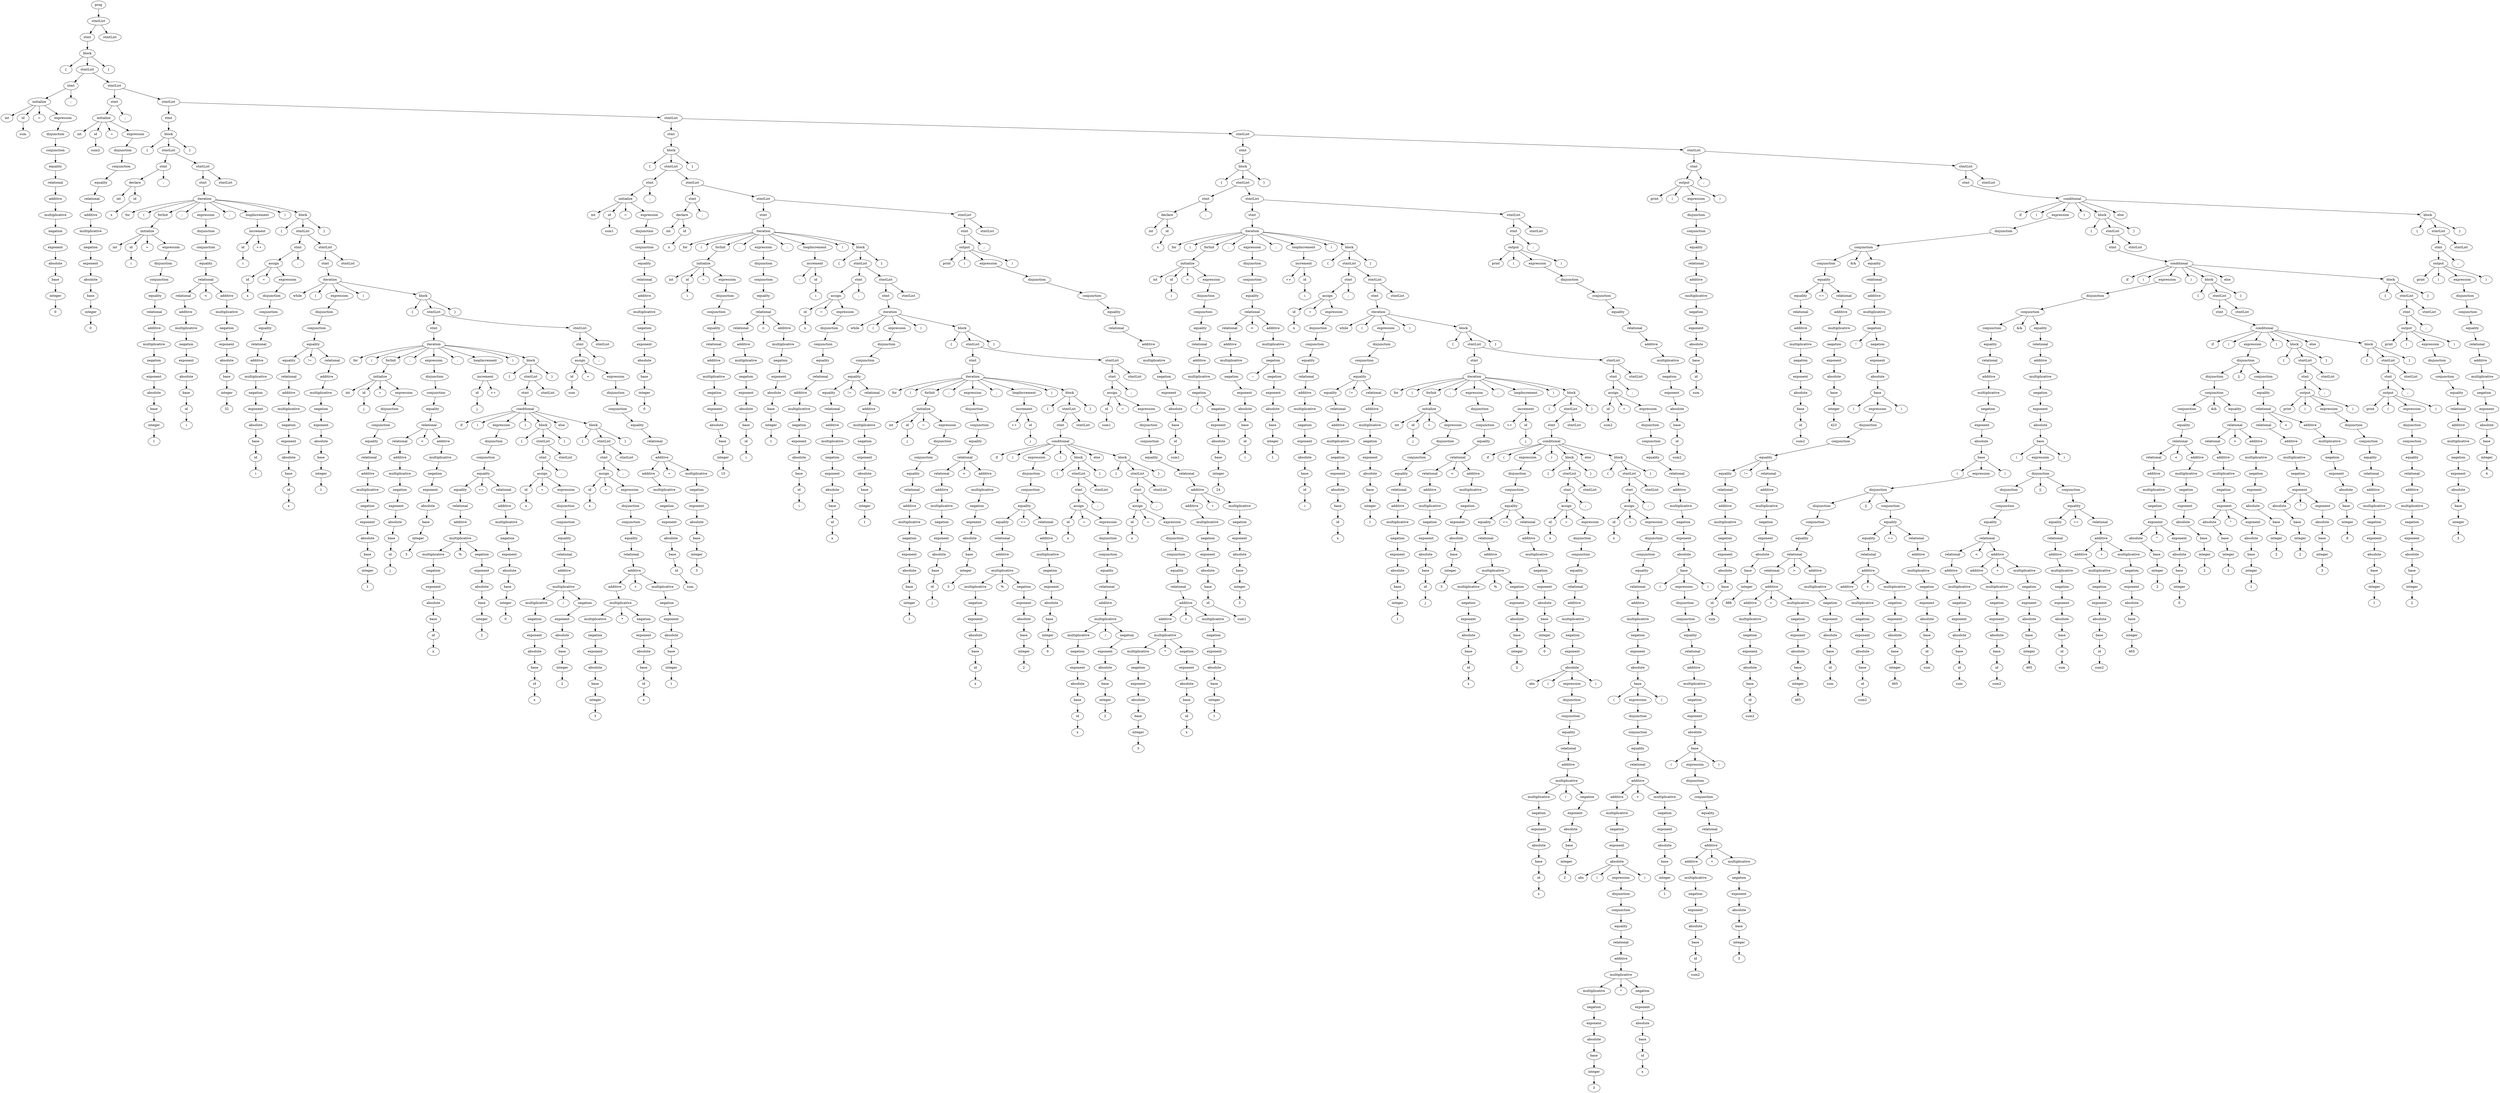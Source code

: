 
digraph "three_x_plus_1"
{
struct1 [label="prog"]
struct2 [label="stmtList"]
struct3 [label="stmt"]
struct4 [label="block"]
struct5 [label="{"]
struct4->struct5
struct6 [label="stmtList"]
struct7 [label="stmt"]
struct8 [label="initialize"]
struct9 [label="int"]
struct8->struct9
struct10 [label="id"]
struct11 [label="sum"]
struct10->struct11
struct8->struct10
struct12 [label="="]
struct8->struct12
struct13 [label="expression"]
struct14 [label="disjunction"]
struct15 [label="conjunction"]
struct16 [label="equality"]
struct17 [label="relational"]
struct18 [label="additive"]
struct19 [label="multiplicative"]
struct20 [label="negation"]
struct21 [label="exponent"]
struct22 [label="absolute"]
struct23 [label="base"]
struct24 [label="integer"]
struct25 [label="0"]
struct24->struct25
struct23->struct24
struct22->struct23
struct21->struct22
struct20->struct21
struct19->struct20
struct18->struct19
struct17->struct18
struct16->struct17
struct15->struct16
struct14->struct15
struct13->struct14
struct8->struct13
struct7->struct8
struct26 [label=";"]
struct7->struct26
struct6->struct7
struct27 [label="stmtList"]
struct28 [label="stmt"]
struct29 [label="initialize"]
struct30 [label="int"]
struct29->struct30
struct31 [label="id"]
struct32 [label="sum2"]
struct31->struct32
struct29->struct31
struct33 [label="="]
struct29->struct33
struct34 [label="expression"]
struct35 [label="disjunction"]
struct36 [label="conjunction"]
struct37 [label="equality"]
struct38 [label="relational"]
struct39 [label="additive"]
struct40 [label="multiplicative"]
struct41 [label="negation"]
struct42 [label="exponent"]
struct43 [label="absolute"]
struct44 [label="base"]
struct45 [label="integer"]
struct46 [label="0"]
struct45->struct46
struct44->struct45
struct43->struct44
struct42->struct43
struct41->struct42
struct40->struct41
struct39->struct40
struct38->struct39
struct37->struct38
struct36->struct37
struct35->struct36
struct34->struct35
struct29->struct34
struct28->struct29
struct47 [label=";"]
struct28->struct47
struct27->struct28
struct48 [label="stmtList"]
struct49 [label="stmt"]
struct50 [label="block"]
struct51 [label="{"]
struct50->struct51
struct52 [label="stmtList"]
struct53 [label="stmt"]
struct54 [label="declare"]
struct55 [label="int"]
struct54->struct55
struct56 [label="id"]
struct57 [label="x"]
struct56->struct57
struct54->struct56
struct53->struct54
struct58 [label=";"]
struct53->struct58
struct52->struct53
struct59 [label="stmtList"]
struct60 [label="stmt"]
struct61 [label="iteration"]
struct62 [label="for"]
struct61->struct62
struct63 [label="("]
struct61->struct63
struct64 [label="forInit"]
struct65 [label="initialize"]
struct66 [label="int"]
struct65->struct66
struct67 [label="id"]
struct68 [label="i"]
struct67->struct68
struct65->struct67
struct69 [label="="]
struct65->struct69
struct70 [label="expression"]
struct71 [label="disjunction"]
struct72 [label="conjunction"]
struct73 [label="equality"]
struct74 [label="relational"]
struct75 [label="additive"]
struct76 [label="multiplicative"]
struct77 [label="negation"]
struct78 [label="exponent"]
struct79 [label="absolute"]
struct80 [label="base"]
struct81 [label="integer"]
struct82 [label="1"]
struct81->struct82
struct80->struct81
struct79->struct80
struct78->struct79
struct77->struct78
struct76->struct77
struct75->struct76
struct74->struct75
struct73->struct74
struct72->struct73
struct71->struct72
struct70->struct71
struct65->struct70
struct64->struct65
struct61->struct64
struct83 [label=";"]
struct61->struct83
struct84 [label="expression"]
struct85 [label="disjunction"]
struct86 [label="conjunction"]
struct87 [label="equality"]
struct88 [label="relational"]
struct89 [label="relational"]
struct90 [label="additive"]
struct91 [label="multiplicative"]
struct92 [label="negation"]
struct93 [label="exponent"]
struct94 [label="absolute"]
struct95 [label="base"]
struct96 [label="id"]
struct97 [label="i"]
struct96->struct97
struct95->struct96
struct94->struct95
struct93->struct94
struct92->struct93
struct91->struct92
struct90->struct91
struct89->struct90
struct88->struct89
struct98 [label="<"]
struct88->struct98
struct99 [label="additive"]
struct100 [label="multiplicative"]
struct101 [label="negation"]
struct102 [label="exponent"]
struct103 [label="absolute"]
struct104 [label="base"]
struct105 [label="integer"]
struct106 [label="32"]
struct105->struct106
struct104->struct105
struct103->struct104
struct102->struct103
struct101->struct102
struct100->struct101
struct99->struct100
struct88->struct99
struct87->struct88
struct86->struct87
struct85->struct86
struct84->struct85
struct61->struct84
struct107 [label=";"]
struct61->struct107
struct108 [label="loopIncrement"]
struct109 [label="increment"]
struct110 [label="id"]
struct111 [label="i"]
struct110->struct111
struct109->struct110
struct112 [label="++"]
struct109->struct112
struct108->struct109
struct61->struct108
struct113 [label=")"]
struct61->struct113
struct114 [label="block"]
struct115 [label="{"]
struct114->struct115
struct116 [label="stmtList"]
struct117 [label="stmt"]
struct118 [label="assign"]
struct119 [label="id"]
struct120 [label="x"]
struct119->struct120
struct118->struct119
struct121 [label="="]
struct118->struct121
struct122 [label="expression"]
struct123 [label="disjunction"]
struct124 [label="conjunction"]
struct125 [label="equality"]
struct126 [label="relational"]
struct127 [label="additive"]
struct128 [label="multiplicative"]
struct129 [label="negation"]
struct130 [label="exponent"]
struct131 [label="absolute"]
struct132 [label="base"]
struct133 [label="id"]
struct134 [label="i"]
struct133->struct134
struct132->struct133
struct131->struct132
struct130->struct131
struct129->struct130
struct128->struct129
struct127->struct128
struct126->struct127
struct125->struct126
struct124->struct125
struct123->struct124
struct122->struct123
struct118->struct122
struct117->struct118
struct135 [label=";"]
struct117->struct135
struct116->struct117
struct136 [label="stmtList"]
struct137 [label="stmt"]
struct138 [label="iteration"]
struct139 [label="while"]
struct138->struct139
struct140 [label="("]
struct138->struct140
struct141 [label="expression"]
struct142 [label="disjunction"]
struct143 [label="conjunction"]
struct144 [label="equality"]
struct145 [label="equality"]
struct146 [label="relational"]
struct147 [label="additive"]
struct148 [label="multiplicative"]
struct149 [label="negation"]
struct150 [label="exponent"]
struct151 [label="absolute"]
struct152 [label="base"]
struct153 [label="id"]
struct154 [label="x"]
struct153->struct154
struct152->struct153
struct151->struct152
struct150->struct151
struct149->struct150
struct148->struct149
struct147->struct148
struct146->struct147
struct145->struct146
struct144->struct145
struct155 [label="!="]
struct144->struct155
struct156 [label="relational"]
struct157 [label="additive"]
struct158 [label="multiplicative"]
struct159 [label="negation"]
struct160 [label="exponent"]
struct161 [label="absolute"]
struct162 [label="base"]
struct163 [label="integer"]
struct164 [label="1"]
struct163->struct164
struct162->struct163
struct161->struct162
struct160->struct161
struct159->struct160
struct158->struct159
struct157->struct158
struct156->struct157
struct144->struct156
struct143->struct144
struct142->struct143
struct141->struct142
struct138->struct141
struct165 [label=")"]
struct138->struct165
struct166 [label="block"]
struct167 [label="{"]
struct166->struct167
struct168 [label="stmtList"]
struct169 [label="stmt"]
struct170 [label="iteration"]
struct171 [label="for"]
struct170->struct171
struct172 [label="("]
struct170->struct172
struct173 [label="forInit"]
struct174 [label="initialize"]
struct175 [label="int"]
struct174->struct175
struct176 [label="id"]
struct177 [label="j"]
struct176->struct177
struct174->struct176
struct178 [label="="]
struct174->struct178
struct179 [label="expression"]
struct180 [label="disjunction"]
struct181 [label="conjunction"]
struct182 [label="equality"]
struct183 [label="relational"]
struct184 [label="additive"]
struct185 [label="multiplicative"]
struct186 [label="negation"]
struct187 [label="exponent"]
struct188 [label="absolute"]
struct189 [label="base"]
struct190 [label="integer"]
struct191 [label="1"]
struct190->struct191
struct189->struct190
struct188->struct189
struct187->struct188
struct186->struct187
struct185->struct186
struct184->struct185
struct183->struct184
struct182->struct183
struct181->struct182
struct180->struct181
struct179->struct180
struct174->struct179
struct173->struct174
struct170->struct173
struct192 [label=";"]
struct170->struct192
struct193 [label="expression"]
struct194 [label="disjunction"]
struct195 [label="conjunction"]
struct196 [label="equality"]
struct197 [label="relational"]
struct198 [label="relational"]
struct199 [label="additive"]
struct200 [label="multiplicative"]
struct201 [label="negation"]
struct202 [label="exponent"]
struct203 [label="absolute"]
struct204 [label="base"]
struct205 [label="id"]
struct206 [label="j"]
struct205->struct206
struct204->struct205
struct203->struct204
struct202->struct203
struct201->struct202
struct200->struct201
struct199->struct200
struct198->struct199
struct197->struct198
struct207 [label="<"]
struct197->struct207
struct208 [label="additive"]
struct209 [label="multiplicative"]
struct210 [label="negation"]
struct211 [label="exponent"]
struct212 [label="absolute"]
struct213 [label="base"]
struct214 [label="integer"]
struct215 [label="3"]
struct214->struct215
struct213->struct214
struct212->struct213
struct211->struct212
struct210->struct211
struct209->struct210
struct208->struct209
struct197->struct208
struct196->struct197
struct195->struct196
struct194->struct195
struct193->struct194
struct170->struct193
struct216 [label=";"]
struct170->struct216
struct217 [label="loopIncrement"]
struct218 [label="increment"]
struct219 [label="id"]
struct220 [label="j"]
struct219->struct220
struct218->struct219
struct221 [label="++"]
struct218->struct221
struct217->struct218
struct170->struct217
struct222 [label=")"]
struct170->struct222
struct223 [label="block"]
struct224 [label="{"]
struct223->struct224
struct225 [label="stmtList"]
struct226 [label="stmt"]
struct227 [label="conditional"]
struct228 [label="if"]
struct227->struct228
struct229 [label="("]
struct227->struct229
struct230 [label="expression"]
struct231 [label="disjunction"]
struct232 [label="conjunction"]
struct233 [label="equality"]
struct234 [label="equality"]
struct235 [label="relational"]
struct236 [label="additive"]
struct237 [label="multiplicative"]
struct238 [label="multiplicative"]
struct239 [label="negation"]
struct240 [label="exponent"]
struct241 [label="absolute"]
struct242 [label="base"]
struct243 [label="id"]
struct244 [label="x"]
struct243->struct244
struct242->struct243
struct241->struct242
struct240->struct241
struct239->struct240
struct238->struct239
struct237->struct238
struct245 [label="%"]
struct237->struct245
struct246 [label="negation"]
struct247 [label="exponent"]
struct248 [label="absolute"]
struct249 [label="base"]
struct250 [label="integer"]
struct251 [label="2"]
struct250->struct251
struct249->struct250
struct248->struct249
struct247->struct248
struct246->struct247
struct237->struct246
struct236->struct237
struct235->struct236
struct234->struct235
struct233->struct234
struct252 [label="=="]
struct233->struct252
struct253 [label="relational"]
struct254 [label="additive"]
struct255 [label="multiplicative"]
struct256 [label="negation"]
struct257 [label="exponent"]
struct258 [label="absolute"]
struct259 [label="base"]
struct260 [label="integer"]
struct261 [label="0"]
struct260->struct261
struct259->struct260
struct258->struct259
struct257->struct258
struct256->struct257
struct255->struct256
struct254->struct255
struct253->struct254
struct233->struct253
struct232->struct233
struct231->struct232
struct230->struct231
struct227->struct230
struct262 [label=")"]
struct227->struct262
struct263 [label="block"]
struct264 [label="{"]
struct263->struct264
struct265 [label="stmtList"]
struct266 [label="stmt"]
struct267 [label="assign"]
struct268 [label="id"]
struct269 [label="x"]
struct268->struct269
struct267->struct268
struct270 [label="="]
struct267->struct270
struct271 [label="expression"]
struct272 [label="disjunction"]
struct273 [label="conjunction"]
struct274 [label="equality"]
struct275 [label="relational"]
struct276 [label="additive"]
struct277 [label="multiplicative"]
struct278 [label="multiplicative"]
struct279 [label="negation"]
struct280 [label="exponent"]
struct281 [label="absolute"]
struct282 [label="base"]
struct283 [label="id"]
struct284 [label="x"]
struct283->struct284
struct282->struct283
struct281->struct282
struct280->struct281
struct279->struct280
struct278->struct279
struct277->struct278
struct285 [label="/"]
struct277->struct285
struct286 [label="negation"]
struct287 [label="exponent"]
struct288 [label="absolute"]
struct289 [label="base"]
struct290 [label="integer"]
struct291 [label="2"]
struct290->struct291
struct289->struct290
struct288->struct289
struct287->struct288
struct286->struct287
struct277->struct286
struct276->struct277
struct275->struct276
struct274->struct275
struct273->struct274
struct272->struct273
struct271->struct272
struct267->struct271
struct266->struct267
struct292 [label=";"]
struct266->struct292
struct265->struct266
struct293 [label="stmtList"]
struct265->struct293
struct263->struct265
struct294 [label="}"]
struct263->struct294
struct227->struct263
struct295 [label="else"]
struct227->struct295
struct296 [label="block"]
struct297 [label="{"]
struct296->struct297
struct298 [label="stmtList"]
struct299 [label="stmt"]
struct300 [label="assign"]
struct301 [label="id"]
struct302 [label="x"]
struct301->struct302
struct300->struct301
struct303 [label="="]
struct300->struct303
struct304 [label="expression"]
struct305 [label="disjunction"]
struct306 [label="conjunction"]
struct307 [label="equality"]
struct308 [label="relational"]
struct309 [label="additive"]
struct310 [label="additive"]
struct311 [label="multiplicative"]
struct312 [label="multiplicative"]
struct313 [label="negation"]
struct314 [label="exponent"]
struct315 [label="absolute"]
struct316 [label="base"]
struct317 [label="integer"]
struct318 [label="3"]
struct317->struct318
struct316->struct317
struct315->struct316
struct314->struct315
struct313->struct314
struct312->struct313
struct311->struct312
struct319 [label="*"]
struct311->struct319
struct320 [label="negation"]
struct321 [label="exponent"]
struct322 [label="absolute"]
struct323 [label="base"]
struct324 [label="id"]
struct325 [label="x"]
struct324->struct325
struct323->struct324
struct322->struct323
struct321->struct322
struct320->struct321
struct311->struct320
struct310->struct311
struct309->struct310
struct326 [label="+"]
struct309->struct326
struct327 [label="multiplicative"]
struct328 [label="negation"]
struct329 [label="exponent"]
struct330 [label="absolute"]
struct331 [label="base"]
struct332 [label="integer"]
struct333 [label="1"]
struct332->struct333
struct331->struct332
struct330->struct331
struct329->struct330
struct328->struct329
struct327->struct328
struct309->struct327
struct308->struct309
struct307->struct308
struct306->struct307
struct305->struct306
struct304->struct305
struct300->struct304
struct299->struct300
struct334 [label=";"]
struct299->struct334
struct298->struct299
struct335 [label="stmtList"]
struct298->struct335
struct296->struct298
struct336 [label="}"]
struct296->struct336
struct227->struct296
struct226->struct227
struct225->struct226
struct337 [label="stmtList"]
struct225->struct337
struct223->struct225
struct338 [label="}"]
struct223->struct338
struct170->struct223
struct169->struct170
struct168->struct169
struct339 [label="stmtList"]
struct340 [label="stmt"]
struct341 [label="assign"]
struct342 [label="id"]
struct343 [label="sum"]
struct342->struct343
struct341->struct342
struct344 [label="="]
struct341->struct344
struct345 [label="expression"]
struct346 [label="disjunction"]
struct347 [label="conjunction"]
struct348 [label="equality"]
struct349 [label="relational"]
struct350 [label="additive"]
struct351 [label="additive"]
struct352 [label="multiplicative"]
struct353 [label="negation"]
struct354 [label="exponent"]
struct355 [label="absolute"]
struct356 [label="base"]
struct357 [label="id"]
struct358 [label="sum"]
struct357->struct358
struct356->struct357
struct355->struct356
struct354->struct355
struct353->struct354
struct352->struct353
struct351->struct352
struct350->struct351
struct359 [label="+"]
struct350->struct359
struct360 [label="multiplicative"]
struct361 [label="negation"]
struct362 [label="exponent"]
struct363 [label="absolute"]
struct364 [label="base"]
struct365 [label="integer"]
struct366 [label="3"]
struct365->struct366
struct364->struct365
struct363->struct364
struct362->struct363
struct361->struct362
struct360->struct361
struct350->struct360
struct349->struct350
struct348->struct349
struct347->struct348
struct346->struct347
struct345->struct346
struct341->struct345
struct340->struct341
struct367 [label=";"]
struct340->struct367
struct339->struct340
struct368 [label="stmtList"]
struct339->struct368
struct168->struct339
struct166->struct168
struct369 [label="}"]
struct166->struct369
struct138->struct166
struct137->struct138
struct136->struct137
struct370 [label="stmtList"]
struct136->struct370
struct116->struct136
struct114->struct116
struct371 [label="}"]
struct114->struct371
struct61->struct114
struct60->struct61
struct59->struct60
struct372 [label="stmtList"]
struct59->struct372
struct52->struct59
struct50->struct52
struct373 [label="}"]
struct50->struct373
struct49->struct50
struct48->struct49
struct374 [label="stmtList"]
struct375 [label="stmt"]
struct376 [label="block"]
struct377 [label="{"]
struct376->struct377
struct378 [label="stmtList"]
struct379 [label="stmt"]
struct380 [label="initialize"]
struct381 [label="int"]
struct380->struct381
struct382 [label="id"]
struct383 [label="sum1"]
struct382->struct383
struct380->struct382
struct384 [label="="]
struct380->struct384
struct385 [label="expression"]
struct386 [label="disjunction"]
struct387 [label="conjunction"]
struct388 [label="equality"]
struct389 [label="relational"]
struct390 [label="additive"]
struct391 [label="multiplicative"]
struct392 [label="negation"]
struct393 [label="exponent"]
struct394 [label="absolute"]
struct395 [label="base"]
struct396 [label="integer"]
struct397 [label="0"]
struct396->struct397
struct395->struct396
struct394->struct395
struct393->struct394
struct392->struct393
struct391->struct392
struct390->struct391
struct389->struct390
struct388->struct389
struct387->struct388
struct386->struct387
struct385->struct386
struct380->struct385
struct379->struct380
struct398 [label=";"]
struct379->struct398
struct378->struct379
struct399 [label="stmtList"]
struct400 [label="stmt"]
struct401 [label="declare"]
struct402 [label="int"]
struct401->struct402
struct403 [label="id"]
struct404 [label="x"]
struct403->struct404
struct401->struct403
struct400->struct401
struct405 [label=";"]
struct400->struct405
struct399->struct400
struct406 [label="stmtList"]
struct407 [label="stmt"]
struct408 [label="iteration"]
struct409 [label="for"]
struct408->struct409
struct410 [label="("]
struct408->struct410
struct411 [label="forInit"]
struct412 [label="initialize"]
struct413 [label="int"]
struct412->struct413
struct414 [label="id"]
struct415 [label="i"]
struct414->struct415
struct412->struct414
struct416 [label="="]
struct412->struct416
struct417 [label="expression"]
struct418 [label="disjunction"]
struct419 [label="conjunction"]
struct420 [label="equality"]
struct421 [label="relational"]
struct422 [label="additive"]
struct423 [label="multiplicative"]
struct424 [label="negation"]
struct425 [label="exponent"]
struct426 [label="absolute"]
struct427 [label="base"]
struct428 [label="integer"]
struct429 [label="15"]
struct428->struct429
struct427->struct428
struct426->struct427
struct425->struct426
struct424->struct425
struct423->struct424
struct422->struct423
struct421->struct422
struct420->struct421
struct419->struct420
struct418->struct419
struct417->struct418
struct412->struct417
struct411->struct412
struct408->struct411
struct430 [label=";"]
struct408->struct430
struct431 [label="expression"]
struct432 [label="disjunction"]
struct433 [label="conjunction"]
struct434 [label="equality"]
struct435 [label="relational"]
struct436 [label="relational"]
struct437 [label="additive"]
struct438 [label="multiplicative"]
struct439 [label="negation"]
struct440 [label="exponent"]
struct441 [label="absolute"]
struct442 [label="base"]
struct443 [label="id"]
struct444 [label="i"]
struct443->struct444
struct442->struct443
struct441->struct442
struct440->struct441
struct439->struct440
struct438->struct439
struct437->struct438
struct436->struct437
struct435->struct436
struct445 [label=">"]
struct435->struct445
struct446 [label="additive"]
struct447 [label="multiplicative"]
struct448 [label="negation"]
struct449 [label="exponent"]
struct450 [label="absolute"]
struct451 [label="base"]
struct452 [label="integer"]
struct453 [label="1"]
struct452->struct453
struct451->struct452
struct450->struct451
struct449->struct450
struct448->struct449
struct447->struct448
struct446->struct447
struct435->struct446
struct434->struct435
struct433->struct434
struct432->struct433
struct431->struct432
struct408->struct431
struct454 [label=";"]
struct408->struct454
struct455 [label="loopIncrement"]
struct456 [label="increment"]
struct457 [label="--"]
struct456->struct457
struct458 [label="id"]
struct459 [label="i"]
struct458->struct459
struct456->struct458
struct455->struct456
struct408->struct455
struct460 [label=")"]
struct408->struct460
struct461 [label="block"]
struct462 [label="{"]
struct461->struct462
struct463 [label="stmtList"]
struct464 [label="stmt"]
struct465 [label="assign"]
struct466 [label="id"]
struct467 [label="x"]
struct466->struct467
struct465->struct466
struct468 [label="="]
struct465->struct468
struct469 [label="expression"]
struct470 [label="disjunction"]
struct471 [label="conjunction"]
struct472 [label="equality"]
struct473 [label="relational"]
struct474 [label="additive"]
struct475 [label="multiplicative"]
struct476 [label="negation"]
struct477 [label="exponent"]
struct478 [label="absolute"]
struct479 [label="base"]
struct480 [label="id"]
struct481 [label="i"]
struct480->struct481
struct479->struct480
struct478->struct479
struct477->struct478
struct476->struct477
struct475->struct476
struct474->struct475
struct473->struct474
struct472->struct473
struct471->struct472
struct470->struct471
struct469->struct470
struct465->struct469
struct464->struct465
struct482 [label=";"]
struct464->struct482
struct463->struct464
struct483 [label="stmtList"]
struct484 [label="stmt"]
struct485 [label="iteration"]
struct486 [label="while"]
struct485->struct486
struct487 [label="("]
struct485->struct487
struct488 [label="expression"]
struct489 [label="disjunction"]
struct490 [label="conjunction"]
struct491 [label="equality"]
struct492 [label="equality"]
struct493 [label="relational"]
struct494 [label="additive"]
struct495 [label="multiplicative"]
struct496 [label="negation"]
struct497 [label="exponent"]
struct498 [label="absolute"]
struct499 [label="base"]
struct500 [label="id"]
struct501 [label="x"]
struct500->struct501
struct499->struct500
struct498->struct499
struct497->struct498
struct496->struct497
struct495->struct496
struct494->struct495
struct493->struct494
struct492->struct493
struct491->struct492
struct502 [label="!="]
struct491->struct502
struct503 [label="relational"]
struct504 [label="additive"]
struct505 [label="multiplicative"]
struct506 [label="negation"]
struct507 [label="exponent"]
struct508 [label="absolute"]
struct509 [label="base"]
struct510 [label="integer"]
struct511 [label="1"]
struct510->struct511
struct509->struct510
struct508->struct509
struct507->struct508
struct506->struct507
struct505->struct506
struct504->struct505
struct503->struct504
struct491->struct503
struct490->struct491
struct489->struct490
struct488->struct489
struct485->struct488
struct512 [label=")"]
struct485->struct512
struct513 [label="block"]
struct514 [label="{"]
struct513->struct514
struct515 [label="stmtList"]
struct516 [label="stmt"]
struct517 [label="iteration"]
struct518 [label="for"]
struct517->struct518
struct519 [label="("]
struct517->struct519
struct520 [label="forInit"]
struct521 [label="initialize"]
struct522 [label="int"]
struct521->struct522
struct523 [label="id"]
struct524 [label="j"]
struct523->struct524
struct521->struct523
struct525 [label="="]
struct521->struct525
struct526 [label="expression"]
struct527 [label="disjunction"]
struct528 [label="conjunction"]
struct529 [label="equality"]
struct530 [label="relational"]
struct531 [label="additive"]
struct532 [label="multiplicative"]
struct533 [label="negation"]
struct534 [label="exponent"]
struct535 [label="absolute"]
struct536 [label="base"]
struct537 [label="integer"]
struct538 [label="1"]
struct537->struct538
struct536->struct537
struct535->struct536
struct534->struct535
struct533->struct534
struct532->struct533
struct531->struct532
struct530->struct531
struct529->struct530
struct528->struct529
struct527->struct528
struct526->struct527
struct521->struct526
struct520->struct521
struct517->struct520
struct539 [label=";"]
struct517->struct539
struct540 [label="expression"]
struct541 [label="disjunction"]
struct542 [label="conjunction"]
struct543 [label="equality"]
struct544 [label="relational"]
struct545 [label="relational"]
struct546 [label="additive"]
struct547 [label="multiplicative"]
struct548 [label="negation"]
struct549 [label="exponent"]
struct550 [label="absolute"]
struct551 [label="base"]
struct552 [label="id"]
struct553 [label="j"]
struct552->struct553
struct551->struct552
struct550->struct551
struct549->struct550
struct548->struct549
struct547->struct548
struct546->struct547
struct545->struct546
struct544->struct545
struct554 [label="<"]
struct544->struct554
struct555 [label="additive"]
struct556 [label="multiplicative"]
struct557 [label="negation"]
struct558 [label="exponent"]
struct559 [label="absolute"]
struct560 [label="base"]
struct561 [label="integer"]
struct562 [label="3"]
struct561->struct562
struct560->struct561
struct559->struct560
struct558->struct559
struct557->struct558
struct556->struct557
struct555->struct556
struct544->struct555
struct543->struct544
struct542->struct543
struct541->struct542
struct540->struct541
struct517->struct540
struct563 [label=";"]
struct517->struct563
struct564 [label="loopIncrement"]
struct565 [label="increment"]
struct566 [label="++"]
struct565->struct566
struct567 [label="id"]
struct568 [label="j"]
struct567->struct568
struct565->struct567
struct564->struct565
struct517->struct564
struct569 [label=")"]
struct517->struct569
struct570 [label="block"]
struct571 [label="{"]
struct570->struct571
struct572 [label="stmtList"]
struct573 [label="stmt"]
struct574 [label="conditional"]
struct575 [label="if"]
struct574->struct575
struct576 [label="("]
struct574->struct576
struct577 [label="expression"]
struct578 [label="disjunction"]
struct579 [label="conjunction"]
struct580 [label="equality"]
struct581 [label="equality"]
struct582 [label="relational"]
struct583 [label="additive"]
struct584 [label="multiplicative"]
struct585 [label="multiplicative"]
struct586 [label="negation"]
struct587 [label="exponent"]
struct588 [label="absolute"]
struct589 [label="base"]
struct590 [label="id"]
struct591 [label="x"]
struct590->struct591
struct589->struct590
struct588->struct589
struct587->struct588
struct586->struct587
struct585->struct586
struct584->struct585
struct592 [label="%"]
struct584->struct592
struct593 [label="negation"]
struct594 [label="exponent"]
struct595 [label="absolute"]
struct596 [label="base"]
struct597 [label="integer"]
struct598 [label="2"]
struct597->struct598
struct596->struct597
struct595->struct596
struct594->struct595
struct593->struct594
struct584->struct593
struct583->struct584
struct582->struct583
struct581->struct582
struct580->struct581
struct599 [label="=="]
struct580->struct599
struct600 [label="relational"]
struct601 [label="additive"]
struct602 [label="multiplicative"]
struct603 [label="negation"]
struct604 [label="exponent"]
struct605 [label="absolute"]
struct606 [label="base"]
struct607 [label="integer"]
struct608 [label="0"]
struct607->struct608
struct606->struct607
struct605->struct606
struct604->struct605
struct603->struct604
struct602->struct603
struct601->struct602
struct600->struct601
struct580->struct600
struct579->struct580
struct578->struct579
struct577->struct578
struct574->struct577
struct609 [label=")"]
struct574->struct609
struct610 [label="block"]
struct611 [label="{"]
struct610->struct611
struct612 [label="stmtList"]
struct613 [label="stmt"]
struct614 [label="assign"]
struct615 [label="id"]
struct616 [label="x"]
struct615->struct616
struct614->struct615
struct617 [label="="]
struct614->struct617
struct618 [label="expression"]
struct619 [label="disjunction"]
struct620 [label="conjunction"]
struct621 [label="equality"]
struct622 [label="relational"]
struct623 [label="additive"]
struct624 [label="multiplicative"]
struct625 [label="multiplicative"]
struct626 [label="negation"]
struct627 [label="exponent"]
struct628 [label="absolute"]
struct629 [label="base"]
struct630 [label="id"]
struct631 [label="x"]
struct630->struct631
struct629->struct630
struct628->struct629
struct627->struct628
struct626->struct627
struct625->struct626
struct624->struct625
struct632 [label="/"]
struct624->struct632
struct633 [label="negation"]
struct634 [label="exponent"]
struct635 [label="absolute"]
struct636 [label="base"]
struct637 [label="integer"]
struct638 [label="2"]
struct637->struct638
struct636->struct637
struct635->struct636
struct634->struct635
struct633->struct634
struct624->struct633
struct623->struct624
struct622->struct623
struct621->struct622
struct620->struct621
struct619->struct620
struct618->struct619
struct614->struct618
struct613->struct614
struct639 [label=";"]
struct613->struct639
struct612->struct613
struct640 [label="stmtList"]
struct612->struct640
struct610->struct612
struct641 [label="}"]
struct610->struct641
struct574->struct610
struct642 [label="else"]
struct574->struct642
struct643 [label="block"]
struct644 [label="{"]
struct643->struct644
struct645 [label="stmtList"]
struct646 [label="stmt"]
struct647 [label="assign"]
struct648 [label="id"]
struct649 [label="x"]
struct648->struct649
struct647->struct648
struct650 [label="="]
struct647->struct650
struct651 [label="expression"]
struct652 [label="disjunction"]
struct653 [label="conjunction"]
struct654 [label="equality"]
struct655 [label="relational"]
struct656 [label="additive"]
struct657 [label="additive"]
struct658 [label="multiplicative"]
struct659 [label="multiplicative"]
struct660 [label="negation"]
struct661 [label="exponent"]
struct662 [label="absolute"]
struct663 [label="base"]
struct664 [label="integer"]
struct665 [label="3"]
struct664->struct665
struct663->struct664
struct662->struct663
struct661->struct662
struct660->struct661
struct659->struct660
struct658->struct659
struct666 [label="*"]
struct658->struct666
struct667 [label="negation"]
struct668 [label="exponent"]
struct669 [label="absolute"]
struct670 [label="base"]
struct671 [label="id"]
struct672 [label="x"]
struct671->struct672
struct670->struct671
struct669->struct670
struct668->struct669
struct667->struct668
struct658->struct667
struct657->struct658
struct656->struct657
struct673 [label="+"]
struct656->struct673
struct674 [label="multiplicative"]
struct675 [label="negation"]
struct676 [label="exponent"]
struct677 [label="absolute"]
struct678 [label="base"]
struct679 [label="integer"]
struct680 [label="1"]
struct679->struct680
struct678->struct679
struct677->struct678
struct676->struct677
struct675->struct676
struct674->struct675
struct656->struct674
struct655->struct656
struct654->struct655
struct653->struct654
struct652->struct653
struct651->struct652
struct647->struct651
struct646->struct647
struct681 [label=";"]
struct646->struct681
struct645->struct646
struct682 [label="stmtList"]
struct645->struct682
struct643->struct645
struct683 [label="}"]
struct643->struct683
struct574->struct643
struct573->struct574
struct572->struct573
struct684 [label="stmtList"]
struct572->struct684
struct570->struct572
struct685 [label="}"]
struct570->struct685
struct517->struct570
struct516->struct517
struct515->struct516
struct686 [label="stmtList"]
struct687 [label="stmt"]
struct688 [label="assign"]
struct689 [label="id"]
struct690 [label="sum1"]
struct689->struct690
struct688->struct689
struct691 [label="="]
struct688->struct691
struct692 [label="expression"]
struct693 [label="disjunction"]
struct694 [label="conjunction"]
struct695 [label="equality"]
struct696 [label="relational"]
struct697 [label="additive"]
struct698 [label="additive"]
struct699 [label="multiplicative"]
struct700 [label="negation"]
struct701 [label="exponent"]
struct702 [label="absolute"]
struct703 [label="base"]
struct704 [label="id"]
struct705 [label="sum1"]
struct704->struct705
struct703->struct704
struct702->struct703
struct701->struct702
struct700->struct701
struct699->struct700
struct698->struct699
struct697->struct698
struct706 [label="+"]
struct697->struct706
struct707 [label="multiplicative"]
struct708 [label="negation"]
struct709 [label="exponent"]
struct710 [label="absolute"]
struct711 [label="base"]
struct712 [label="integer"]
struct713 [label="3"]
struct712->struct713
struct711->struct712
struct710->struct711
struct709->struct710
struct708->struct709
struct707->struct708
struct697->struct707
struct696->struct697
struct695->struct696
struct694->struct695
struct693->struct694
struct692->struct693
struct688->struct692
struct687->struct688
struct714 [label=";"]
struct687->struct714
struct686->struct687
struct715 [label="stmtList"]
struct686->struct715
struct515->struct686
struct513->struct515
struct716 [label="}"]
struct513->struct716
struct485->struct513
struct484->struct485
struct483->struct484
struct717 [label="stmtList"]
struct483->struct717
struct463->struct483
struct461->struct463
struct718 [label="}"]
struct461->struct718
struct408->struct461
struct407->struct408
struct406->struct407
struct719 [label="stmtList"]
struct720 [label="stmt"]
struct721 [label="output"]
struct722 [label="print"]
struct721->struct722
struct723 [label="("]
struct721->struct723
struct724 [label="expression"]
struct725 [label="disjunction"]
struct726 [label="conjunction"]
struct727 [label="equality"]
struct728 [label="relational"]
struct729 [label="additive"]
struct730 [label="multiplicative"]
struct731 [label="negation"]
struct732 [label="exponent"]
struct733 [label="absolute"]
struct734 [label="base"]
struct735 [label="id"]
struct736 [label="sum1"]
struct735->struct736
struct734->struct735
struct733->struct734
struct732->struct733
struct731->struct732
struct730->struct731
struct729->struct730
struct728->struct729
struct727->struct728
struct726->struct727
struct725->struct726
struct724->struct725
struct721->struct724
struct737 [label=")"]
struct721->struct737
struct720->struct721
struct738 [label=";"]
struct720->struct738
struct719->struct720
struct739 [label="stmtList"]
struct719->struct739
struct406->struct719
struct399->struct406
struct378->struct399
struct376->struct378
struct740 [label="}"]
struct376->struct740
struct375->struct376
struct374->struct375
struct741 [label="stmtList"]
struct742 [label="stmt"]
struct743 [label="block"]
struct744 [label="{"]
struct743->struct744
struct745 [label="stmtList"]
struct746 [label="stmt"]
struct747 [label="declare"]
struct748 [label="int"]
struct747->struct748
struct749 [label="id"]
struct750 [label="x"]
struct749->struct750
struct747->struct749
struct746->struct747
struct751 [label=";"]
struct746->struct751
struct745->struct746
struct752 [label="stmtList"]
struct753 [label="stmt"]
struct754 [label="iteration"]
struct755 [label="for"]
struct754->struct755
struct756 [label="("]
struct754->struct756
struct757 [label="forInit"]
struct758 [label="initialize"]
struct759 [label="int"]
struct758->struct759
struct760 [label="id"]
struct761 [label="i"]
struct760->struct761
struct758->struct760
struct762 [label="="]
struct758->struct762
struct763 [label="expression"]
struct764 [label="disjunction"]
struct765 [label="conjunction"]
struct766 [label="equality"]
struct767 [label="relational"]
struct768 [label="additive"]
struct769 [label="multiplicative"]
struct770 [label="negation"]
struct771 [label="~"]
struct770->struct771
struct772 [label="negation"]
struct773 [label="exponent"]
struct774 [label="absolute"]
struct775 [label="base"]
struct776 [label="integer"]
struct777 [label="24"]
struct776->struct777
struct775->struct776
struct774->struct775
struct773->struct774
struct772->struct773
struct770->struct772
struct769->struct770
struct768->struct769
struct767->struct768
struct766->struct767
struct765->struct766
struct764->struct765
struct763->struct764
struct758->struct763
struct757->struct758
struct754->struct757
struct778 [label=";"]
struct754->struct778
struct779 [label="expression"]
struct780 [label="disjunction"]
struct781 [label="conjunction"]
struct782 [label="equality"]
struct783 [label="relational"]
struct784 [label="relational"]
struct785 [label="additive"]
struct786 [label="multiplicative"]
struct787 [label="negation"]
struct788 [label="exponent"]
struct789 [label="absolute"]
struct790 [label="base"]
struct791 [label="id"]
struct792 [label="i"]
struct791->struct792
struct790->struct791
struct789->struct790
struct788->struct789
struct787->struct788
struct786->struct787
struct785->struct786
struct784->struct785
struct783->struct784
struct793 [label="<"]
struct783->struct793
struct794 [label="additive"]
struct795 [label="multiplicative"]
struct796 [label="negation"]
struct797 [label="~"]
struct796->struct797
struct798 [label="negation"]
struct799 [label="exponent"]
struct800 [label="absolute"]
struct801 [label="base"]
struct802 [label="integer"]
struct803 [label="1"]
struct802->struct803
struct801->struct802
struct800->struct801
struct799->struct800
struct798->struct799
struct796->struct798
struct795->struct796
struct794->struct795
struct783->struct794
struct782->struct783
struct781->struct782
struct780->struct781
struct779->struct780
struct754->struct779
struct804 [label=";"]
struct754->struct804
struct805 [label="loopIncrement"]
struct806 [label="increment"]
struct807 [label="++"]
struct806->struct807
struct808 [label="id"]
struct809 [label="i"]
struct808->struct809
struct806->struct808
struct805->struct806
struct754->struct805
struct810 [label=")"]
struct754->struct810
struct811 [label="block"]
struct812 [label="{"]
struct811->struct812
struct813 [label="stmtList"]
struct814 [label="stmt"]
struct815 [label="assign"]
struct816 [label="id"]
struct817 [label="x"]
struct816->struct817
struct815->struct816
struct818 [label="="]
struct815->struct818
struct819 [label="expression"]
struct820 [label="disjunction"]
struct821 [label="conjunction"]
struct822 [label="equality"]
struct823 [label="relational"]
struct824 [label="additive"]
struct825 [label="multiplicative"]
struct826 [label="negation"]
struct827 [label="exponent"]
struct828 [label="absolute"]
struct829 [label="base"]
struct830 [label="id"]
struct831 [label="i"]
struct830->struct831
struct829->struct830
struct828->struct829
struct827->struct828
struct826->struct827
struct825->struct826
struct824->struct825
struct823->struct824
struct822->struct823
struct821->struct822
struct820->struct821
struct819->struct820
struct815->struct819
struct814->struct815
struct832 [label=";"]
struct814->struct832
struct813->struct814
struct833 [label="stmtList"]
struct834 [label="stmt"]
struct835 [label="iteration"]
struct836 [label="while"]
struct835->struct836
struct837 [label="("]
struct835->struct837
struct838 [label="expression"]
struct839 [label="disjunction"]
struct840 [label="conjunction"]
struct841 [label="equality"]
struct842 [label="equality"]
struct843 [label="relational"]
struct844 [label="additive"]
struct845 [label="multiplicative"]
struct846 [label="negation"]
struct847 [label="exponent"]
struct848 [label="absolute"]
struct849 [label="base"]
struct850 [label="id"]
struct851 [label="x"]
struct850->struct851
struct849->struct850
struct848->struct849
struct847->struct848
struct846->struct847
struct845->struct846
struct844->struct845
struct843->struct844
struct842->struct843
struct841->struct842
struct852 [label="!="]
struct841->struct852
struct853 [label="relational"]
struct854 [label="additive"]
struct855 [label="multiplicative"]
struct856 [label="negation"]
struct857 [label="exponent"]
struct858 [label="absolute"]
struct859 [label="base"]
struct860 [label="integer"]
struct861 [label="1"]
struct860->struct861
struct859->struct860
struct858->struct859
struct857->struct858
struct856->struct857
struct855->struct856
struct854->struct855
struct853->struct854
struct841->struct853
struct840->struct841
struct839->struct840
struct838->struct839
struct835->struct838
struct862 [label=")"]
struct835->struct862
struct863 [label="block"]
struct864 [label="{"]
struct863->struct864
struct865 [label="stmtList"]
struct866 [label="stmt"]
struct867 [label="iteration"]
struct868 [label="for"]
struct867->struct868
struct869 [label="("]
struct867->struct869
struct870 [label="forInit"]
struct871 [label="initialize"]
struct872 [label="int"]
struct871->struct872
struct873 [label="id"]
struct874 [label="j"]
struct873->struct874
struct871->struct873
struct875 [label="="]
struct871->struct875
struct876 [label="expression"]
struct877 [label="disjunction"]
struct878 [label="conjunction"]
struct879 [label="equality"]
struct880 [label="relational"]
struct881 [label="additive"]
struct882 [label="multiplicative"]
struct883 [label="negation"]
struct884 [label="exponent"]
struct885 [label="absolute"]
struct886 [label="base"]
struct887 [label="integer"]
struct888 [label="1"]
struct887->struct888
struct886->struct887
struct885->struct886
struct884->struct885
struct883->struct884
struct882->struct883
struct881->struct882
struct880->struct881
struct879->struct880
struct878->struct879
struct877->struct878
struct876->struct877
struct871->struct876
struct870->struct871
struct867->struct870
struct889 [label=";"]
struct867->struct889
struct890 [label="expression"]
struct891 [label="disjunction"]
struct892 [label="conjunction"]
struct893 [label="equality"]
struct894 [label="relational"]
struct895 [label="relational"]
struct896 [label="additive"]
struct897 [label="multiplicative"]
struct898 [label="negation"]
struct899 [label="exponent"]
struct900 [label="absolute"]
struct901 [label="base"]
struct902 [label="id"]
struct903 [label="j"]
struct902->struct903
struct901->struct902
struct900->struct901
struct899->struct900
struct898->struct899
struct897->struct898
struct896->struct897
struct895->struct896
struct894->struct895
struct904 [label="<"]
struct894->struct904
struct905 [label="additive"]
struct906 [label="multiplicative"]
struct907 [label="negation"]
struct908 [label="exponent"]
struct909 [label="absolute"]
struct910 [label="base"]
struct911 [label="integer"]
struct912 [label="3"]
struct911->struct912
struct910->struct911
struct909->struct910
struct908->struct909
struct907->struct908
struct906->struct907
struct905->struct906
struct894->struct905
struct893->struct894
struct892->struct893
struct891->struct892
struct890->struct891
struct867->struct890
struct913 [label=";"]
struct867->struct913
struct914 [label="loopIncrement"]
struct915 [label="increment"]
struct916 [label="++"]
struct915->struct916
struct917 [label="id"]
struct918 [label="j"]
struct917->struct918
struct915->struct917
struct914->struct915
struct867->struct914
struct919 [label=")"]
struct867->struct919
struct920 [label="block"]
struct921 [label="{"]
struct920->struct921
struct922 [label="stmtList"]
struct923 [label="stmt"]
struct924 [label="conditional"]
struct925 [label="if"]
struct924->struct925
struct926 [label="("]
struct924->struct926
struct927 [label="expression"]
struct928 [label="disjunction"]
struct929 [label="conjunction"]
struct930 [label="equality"]
struct931 [label="equality"]
struct932 [label="relational"]
struct933 [label="additive"]
struct934 [label="multiplicative"]
struct935 [label="multiplicative"]
struct936 [label="negation"]
struct937 [label="exponent"]
struct938 [label="absolute"]
struct939 [label="base"]
struct940 [label="id"]
struct941 [label="x"]
struct940->struct941
struct939->struct940
struct938->struct939
struct937->struct938
struct936->struct937
struct935->struct936
struct934->struct935
struct942 [label="%"]
struct934->struct942
struct943 [label="negation"]
struct944 [label="exponent"]
struct945 [label="absolute"]
struct946 [label="base"]
struct947 [label="integer"]
struct948 [label="2"]
struct947->struct948
struct946->struct947
struct945->struct946
struct944->struct945
struct943->struct944
struct934->struct943
struct933->struct934
struct932->struct933
struct931->struct932
struct930->struct931
struct949 [label="=="]
struct930->struct949
struct950 [label="relational"]
struct951 [label="additive"]
struct952 [label="multiplicative"]
struct953 [label="negation"]
struct954 [label="exponent"]
struct955 [label="absolute"]
struct956 [label="base"]
struct957 [label="integer"]
struct958 [label="0"]
struct957->struct958
struct956->struct957
struct955->struct956
struct954->struct955
struct953->struct954
struct952->struct953
struct951->struct952
struct950->struct951
struct930->struct950
struct929->struct930
struct928->struct929
struct927->struct928
struct924->struct927
struct959 [label=")"]
struct924->struct959
struct960 [label="block"]
struct961 [label="{"]
struct960->struct961
struct962 [label="stmtList"]
struct963 [label="stmt"]
struct964 [label="assign"]
struct965 [label="id"]
struct966 [label="x"]
struct965->struct966
struct964->struct965
struct967 [label="="]
struct964->struct967
struct968 [label="expression"]
struct969 [label="disjunction"]
struct970 [label="conjunction"]
struct971 [label="equality"]
struct972 [label="relational"]
struct973 [label="additive"]
struct974 [label="multiplicative"]
struct975 [label="negation"]
struct976 [label="exponent"]
struct977 [label="absolute"]
struct978 [label="abs"]
struct977->struct978
struct979 [label="("]
struct977->struct979
struct980 [label="expression"]
struct981 [label="disjunction"]
struct982 [label="conjunction"]
struct983 [label="equality"]
struct984 [label="relational"]
struct985 [label="additive"]
struct986 [label="multiplicative"]
struct987 [label="multiplicative"]
struct988 [label="negation"]
struct989 [label="exponent"]
struct990 [label="absolute"]
struct991 [label="base"]
struct992 [label="id"]
struct993 [label="x"]
struct992->struct993
struct991->struct992
struct990->struct991
struct989->struct990
struct988->struct989
struct987->struct988
struct986->struct987
struct994 [label="/"]
struct986->struct994
struct995 [label="negation"]
struct996 [label="exponent"]
struct997 [label="absolute"]
struct998 [label="base"]
struct999 [label="integer"]
struct1000 [label="2"]
struct999->struct1000
struct998->struct999
struct997->struct998
struct996->struct997
struct995->struct996
struct986->struct995
struct985->struct986
struct984->struct985
struct983->struct984
struct982->struct983
struct981->struct982
struct980->struct981
struct977->struct980
struct1001 [label=")"]
struct977->struct1001
struct976->struct977
struct975->struct976
struct974->struct975
struct973->struct974
struct972->struct973
struct971->struct972
struct970->struct971
struct969->struct970
struct968->struct969
struct964->struct968
struct963->struct964
struct1002 [label=";"]
struct963->struct1002
struct962->struct963
struct1003 [label="stmtList"]
struct962->struct1003
struct960->struct962
struct1004 [label="}"]
struct960->struct1004
struct924->struct960
struct1005 [label="else"]
struct924->struct1005
struct1006 [label="block"]
struct1007 [label="{"]
struct1006->struct1007
struct1008 [label="stmtList"]
struct1009 [label="stmt"]
struct1010 [label="assign"]
struct1011 [label="id"]
struct1012 [label="x"]
struct1011->struct1012
struct1010->struct1011
struct1013 [label="="]
struct1010->struct1013
struct1014 [label="expression"]
struct1015 [label="disjunction"]
struct1016 [label="conjunction"]
struct1017 [label="equality"]
struct1018 [label="relational"]
struct1019 [label="additive"]
struct1020 [label="multiplicative"]
struct1021 [label="negation"]
struct1022 [label="exponent"]
struct1023 [label="absolute"]
struct1024 [label="base"]
struct1025 [label="("]
struct1024->struct1025
struct1026 [label="expression"]
struct1027 [label="disjunction"]
struct1028 [label="conjunction"]
struct1029 [label="equality"]
struct1030 [label="relational"]
struct1031 [label="additive"]
struct1032 [label="additive"]
struct1033 [label="multiplicative"]
struct1034 [label="negation"]
struct1035 [label="exponent"]
struct1036 [label="absolute"]
struct1037 [label="abs"]
struct1036->struct1037
struct1038 [label="("]
struct1036->struct1038
struct1039 [label="expression"]
struct1040 [label="disjunction"]
struct1041 [label="conjunction"]
struct1042 [label="equality"]
struct1043 [label="relational"]
struct1044 [label="additive"]
struct1045 [label="multiplicative"]
struct1046 [label="multiplicative"]
struct1047 [label="negation"]
struct1048 [label="exponent"]
struct1049 [label="absolute"]
struct1050 [label="base"]
struct1051 [label="integer"]
struct1052 [label="3"]
struct1051->struct1052
struct1050->struct1051
struct1049->struct1050
struct1048->struct1049
struct1047->struct1048
struct1046->struct1047
struct1045->struct1046
struct1053 [label="*"]
struct1045->struct1053
struct1054 [label="negation"]
struct1055 [label="exponent"]
struct1056 [label="absolute"]
struct1057 [label="base"]
struct1058 [label="id"]
struct1059 [label="x"]
struct1058->struct1059
struct1057->struct1058
struct1056->struct1057
struct1055->struct1056
struct1054->struct1055
struct1045->struct1054
struct1044->struct1045
struct1043->struct1044
struct1042->struct1043
struct1041->struct1042
struct1040->struct1041
struct1039->struct1040
struct1036->struct1039
struct1060 [label=")"]
struct1036->struct1060
struct1035->struct1036
struct1034->struct1035
struct1033->struct1034
struct1032->struct1033
struct1031->struct1032
struct1061 [label="+"]
struct1031->struct1061
struct1062 [label="multiplicative"]
struct1063 [label="negation"]
struct1064 [label="exponent"]
struct1065 [label="absolute"]
struct1066 [label="base"]
struct1067 [label="integer"]
struct1068 [label="1"]
struct1067->struct1068
struct1066->struct1067
struct1065->struct1066
struct1064->struct1065
struct1063->struct1064
struct1062->struct1063
struct1031->struct1062
struct1030->struct1031
struct1029->struct1030
struct1028->struct1029
struct1027->struct1028
struct1026->struct1027
struct1024->struct1026
struct1069 [label=")"]
struct1024->struct1069
struct1023->struct1024
struct1022->struct1023
struct1021->struct1022
struct1020->struct1021
struct1019->struct1020
struct1018->struct1019
struct1017->struct1018
struct1016->struct1017
struct1015->struct1016
struct1014->struct1015
struct1010->struct1014
struct1009->struct1010
struct1070 [label=";"]
struct1009->struct1070
struct1008->struct1009
struct1071 [label="stmtList"]
struct1008->struct1071
struct1006->struct1008
struct1072 [label="}"]
struct1006->struct1072
struct924->struct1006
struct923->struct924
struct922->struct923
struct1073 [label="stmtList"]
struct922->struct1073
struct920->struct922
struct1074 [label="}"]
struct920->struct1074
struct867->struct920
struct866->struct867
struct865->struct866
struct1075 [label="stmtList"]
struct1076 [label="stmt"]
struct1077 [label="assign"]
struct1078 [label="id"]
struct1079 [label="sum2"]
struct1078->struct1079
struct1077->struct1078
struct1080 [label="="]
struct1077->struct1080
struct1081 [label="expression"]
struct1082 [label="disjunction"]
struct1083 [label="conjunction"]
struct1084 [label="equality"]
struct1085 [label="relational"]
struct1086 [label="additive"]
struct1087 [label="multiplicative"]
struct1088 [label="negation"]
struct1089 [label="exponent"]
struct1090 [label="absolute"]
struct1091 [label="base"]
struct1092 [label="("]
struct1091->struct1092
struct1093 [label="expression"]
struct1094 [label="disjunction"]
struct1095 [label="conjunction"]
struct1096 [label="equality"]
struct1097 [label="relational"]
struct1098 [label="additive"]
struct1099 [label="multiplicative"]
struct1100 [label="negation"]
struct1101 [label="exponent"]
struct1102 [label="absolute"]
struct1103 [label="base"]
struct1104 [label="("]
struct1103->struct1104
struct1105 [label="expression"]
struct1106 [label="disjunction"]
struct1107 [label="conjunction"]
struct1108 [label="equality"]
struct1109 [label="relational"]
struct1110 [label="additive"]
struct1111 [label="additive"]
struct1112 [label="multiplicative"]
struct1113 [label="negation"]
struct1114 [label="exponent"]
struct1115 [label="absolute"]
struct1116 [label="base"]
struct1117 [label="id"]
struct1118 [label="sum2"]
struct1117->struct1118
struct1116->struct1117
struct1115->struct1116
struct1114->struct1115
struct1113->struct1114
struct1112->struct1113
struct1111->struct1112
struct1110->struct1111
struct1119 [label="+"]
struct1110->struct1119
struct1120 [label="multiplicative"]
struct1121 [label="negation"]
struct1122 [label="exponent"]
struct1123 [label="absolute"]
struct1124 [label="base"]
struct1125 [label="integer"]
struct1126 [label="3"]
struct1125->struct1126
struct1124->struct1125
struct1123->struct1124
struct1122->struct1123
struct1121->struct1122
struct1120->struct1121
struct1110->struct1120
struct1109->struct1110
struct1108->struct1109
struct1107->struct1108
struct1106->struct1107
struct1105->struct1106
struct1103->struct1105
struct1127 [label=")"]
struct1103->struct1127
struct1102->struct1103
struct1101->struct1102
struct1100->struct1101
struct1099->struct1100
struct1098->struct1099
struct1097->struct1098
struct1096->struct1097
struct1095->struct1096
struct1094->struct1095
struct1093->struct1094
struct1091->struct1093
struct1128 [label=")"]
struct1091->struct1128
struct1090->struct1091
struct1089->struct1090
struct1088->struct1089
struct1087->struct1088
struct1086->struct1087
struct1085->struct1086
struct1084->struct1085
struct1083->struct1084
struct1082->struct1083
struct1081->struct1082
struct1077->struct1081
struct1076->struct1077
struct1129 [label=";"]
struct1076->struct1129
struct1075->struct1076
struct1130 [label="stmtList"]
struct1075->struct1130
struct865->struct1075
struct863->struct865
struct1131 [label="}"]
struct863->struct1131
struct835->struct863
struct834->struct835
struct833->struct834
struct1132 [label="stmtList"]
struct833->struct1132
struct813->struct833
struct811->struct813
struct1133 [label="}"]
struct811->struct1133
struct754->struct811
struct753->struct754
struct752->struct753
struct1134 [label="stmtList"]
struct1135 [label="stmt"]
struct1136 [label="output"]
struct1137 [label="print"]
struct1136->struct1137
struct1138 [label="("]
struct1136->struct1138
struct1139 [label="expression"]
struct1140 [label="disjunction"]
struct1141 [label="conjunction"]
struct1142 [label="equality"]
struct1143 [label="relational"]
struct1144 [label="additive"]
struct1145 [label="multiplicative"]
struct1146 [label="negation"]
struct1147 [label="exponent"]
struct1148 [label="absolute"]
struct1149 [label="base"]
struct1150 [label="id"]
struct1151 [label="sum2"]
struct1150->struct1151
struct1149->struct1150
struct1148->struct1149
struct1147->struct1148
struct1146->struct1147
struct1145->struct1146
struct1144->struct1145
struct1143->struct1144
struct1142->struct1143
struct1141->struct1142
struct1140->struct1141
struct1139->struct1140
struct1136->struct1139
struct1152 [label=")"]
struct1136->struct1152
struct1135->struct1136
struct1153 [label=";"]
struct1135->struct1153
struct1134->struct1135
struct1154 [label="stmtList"]
struct1134->struct1154
struct752->struct1134
struct745->struct752
struct743->struct745
struct1155 [label="}"]
struct743->struct1155
struct742->struct743
struct741->struct742
struct1156 [label="stmtList"]
struct1157 [label="stmt"]
struct1158 [label="output"]
struct1159 [label="print"]
struct1158->struct1159
struct1160 [label="("]
struct1158->struct1160
struct1161 [label="expression"]
struct1162 [label="disjunction"]
struct1163 [label="conjunction"]
struct1164 [label="equality"]
struct1165 [label="relational"]
struct1166 [label="additive"]
struct1167 [label="multiplicative"]
struct1168 [label="negation"]
struct1169 [label="exponent"]
struct1170 [label="absolute"]
struct1171 [label="base"]
struct1172 [label="id"]
struct1173 [label="sum"]
struct1172->struct1173
struct1171->struct1172
struct1170->struct1171
struct1169->struct1170
struct1168->struct1169
struct1167->struct1168
struct1166->struct1167
struct1165->struct1166
struct1164->struct1165
struct1163->struct1164
struct1162->struct1163
struct1161->struct1162
struct1158->struct1161
struct1174 [label=")"]
struct1158->struct1174
struct1157->struct1158
struct1175 [label=";"]
struct1157->struct1175
struct1156->struct1157
struct1176 [label="stmtList"]
struct1177 [label="stmt"]
struct1178 [label="conditional"]
struct1179 [label="if"]
struct1178->struct1179
struct1180 [label="("]
struct1178->struct1180
struct1181 [label="expression"]
struct1182 [label="disjunction"]
struct1183 [label="conjunction"]
struct1184 [label="conjunction"]
struct1185 [label="equality"]
struct1186 [label="equality"]
struct1187 [label="relational"]
struct1188 [label="additive"]
struct1189 [label="multiplicative"]
struct1190 [label="negation"]
struct1191 [label="exponent"]
struct1192 [label="absolute"]
struct1193 [label="base"]
struct1194 [label="id"]
struct1195 [label="sum2"]
struct1194->struct1195
struct1193->struct1194
struct1192->struct1193
struct1191->struct1192
struct1190->struct1191
struct1189->struct1190
struct1188->struct1189
struct1187->struct1188
struct1186->struct1187
struct1185->struct1186
struct1196 [label="=="]
struct1185->struct1196
struct1197 [label="relational"]
struct1198 [label="additive"]
struct1199 [label="multiplicative"]
struct1200 [label="negation"]
struct1201 [label="exponent"]
struct1202 [label="absolute"]
struct1203 [label="base"]
struct1204 [label="integer"]
struct1205 [label="423"]
struct1204->struct1205
struct1203->struct1204
struct1202->struct1203
struct1201->struct1202
struct1200->struct1201
struct1199->struct1200
struct1198->struct1199
struct1197->struct1198
struct1185->struct1197
struct1184->struct1185
struct1183->struct1184
struct1206 [label="&&"]
struct1183->struct1206
struct1207 [label="equality"]
struct1208 [label="relational"]
struct1209 [label="additive"]
struct1210 [label="multiplicative"]
struct1211 [label="negation"]
struct1212 [label="!"]
struct1211->struct1212
struct1213 [label="negation"]
struct1214 [label="exponent"]
struct1215 [label="absolute"]
struct1216 [label="base"]
struct1217 [label="("]
struct1216->struct1217
struct1218 [label="expression"]
struct1219 [label="disjunction"]
struct1220 [label="conjunction"]
struct1221 [label="equality"]
struct1222 [label="equality"]
struct1223 [label="relational"]
struct1224 [label="additive"]
struct1225 [label="multiplicative"]
struct1226 [label="negation"]
struct1227 [label="exponent"]
struct1228 [label="absolute"]
struct1229 [label="base"]
struct1230 [label="id"]
struct1231 [label="sum"]
struct1230->struct1231
struct1229->struct1230
struct1228->struct1229
struct1227->struct1228
struct1226->struct1227
struct1225->struct1226
struct1224->struct1225
struct1223->struct1224
struct1222->struct1223
struct1221->struct1222
struct1232 [label="!="]
struct1221->struct1232
struct1233 [label="relational"]
struct1234 [label="additive"]
struct1235 [label="multiplicative"]
struct1236 [label="negation"]
struct1237 [label="exponent"]
struct1238 [label="absolute"]
struct1239 [label="base"]
struct1240 [label="integer"]
struct1241 [label="888"]
struct1240->struct1241
struct1239->struct1240
struct1238->struct1239
struct1237->struct1238
struct1236->struct1237
struct1235->struct1236
struct1234->struct1235
struct1233->struct1234
struct1221->struct1233
struct1220->struct1221
struct1219->struct1220
struct1218->struct1219
struct1216->struct1218
struct1242 [label=")"]
struct1216->struct1242
struct1215->struct1216
struct1214->struct1215
struct1213->struct1214
struct1211->struct1213
struct1210->struct1211
struct1209->struct1210
struct1208->struct1209
struct1207->struct1208
struct1183->struct1207
struct1182->struct1183
struct1181->struct1182
struct1178->struct1181
struct1243 [label=")"]
struct1178->struct1243
struct1244 [label="block"]
struct1245 [label="{"]
struct1244->struct1245
struct1246 [label="stmtList"]
struct1247 [label="stmt"]
struct1248 [label="conditional"]
struct1249 [label="if"]
struct1248->struct1249
struct1250 [label="("]
struct1248->struct1250
struct1251 [label="expression"]
struct1252 [label="disjunction"]
struct1253 [label="conjunction"]
struct1254 [label="conjunction"]
struct1255 [label="equality"]
struct1256 [label="relational"]
struct1257 [label="additive"]
struct1258 [label="multiplicative"]
struct1259 [label="negation"]
struct1260 [label="exponent"]
struct1261 [label="absolute"]
struct1262 [label="base"]
struct1263 [label="("]
struct1262->struct1263
struct1264 [label="expression"]
struct1265 [label="disjunction"]
struct1266 [label="disjunction"]
struct1267 [label="conjunction"]
struct1268 [label="equality"]
struct1269 [label="relational"]
struct1270 [label="relational"]
struct1271 [label="additive"]
struct1272 [label="additive"]
struct1273 [label="multiplicative"]
struct1274 [label="negation"]
struct1275 [label="exponent"]
struct1276 [label="absolute"]
struct1277 [label="base"]
struct1278 [label="id"]
struct1279 [label="sum2"]
struct1278->struct1279
struct1277->struct1278
struct1276->struct1277
struct1275->struct1276
struct1274->struct1275
struct1273->struct1274
struct1272->struct1273
struct1271->struct1272
struct1280 [label="+"]
struct1271->struct1280
struct1281 [label="multiplicative"]
struct1282 [label="negation"]
struct1283 [label="exponent"]
struct1284 [label="absolute"]
struct1285 [label="base"]
struct1286 [label="integer"]
struct1287 [label="465"]
struct1286->struct1287
struct1285->struct1286
struct1284->struct1285
struct1283->struct1284
struct1282->struct1283
struct1281->struct1282
struct1271->struct1281
struct1270->struct1271
struct1269->struct1270
struct1288 [label=">"]
struct1269->struct1288
struct1289 [label="additive"]
struct1290 [label="multiplicative"]
struct1291 [label="negation"]
struct1292 [label="exponent"]
struct1293 [label="absolute"]
struct1294 [label="base"]
struct1295 [label="id"]
struct1296 [label="sum"]
struct1295->struct1296
struct1294->struct1295
struct1293->struct1294
struct1292->struct1293
struct1291->struct1292
struct1290->struct1291
struct1289->struct1290
struct1269->struct1289
struct1268->struct1269
struct1267->struct1268
struct1266->struct1267
struct1265->struct1266
struct1297 [label="||"]
struct1265->struct1297
struct1298 [label="conjunction"]
struct1299 [label="equality"]
struct1300 [label="equality"]
struct1301 [label="relational"]
struct1302 [label="additive"]
struct1303 [label="additive"]
struct1304 [label="multiplicative"]
struct1305 [label="negation"]
struct1306 [label="exponent"]
struct1307 [label="absolute"]
struct1308 [label="base"]
struct1309 [label="id"]
struct1310 [label="sum2"]
struct1309->struct1310
struct1308->struct1309
struct1307->struct1308
struct1306->struct1307
struct1305->struct1306
struct1304->struct1305
struct1303->struct1304
struct1302->struct1303
struct1311 [label="+"]
struct1302->struct1311
struct1312 [label="multiplicative"]
struct1313 [label="negation"]
struct1314 [label="exponent"]
struct1315 [label="absolute"]
struct1316 [label="base"]
struct1317 [label="integer"]
struct1318 [label="465"]
struct1317->struct1318
struct1316->struct1317
struct1315->struct1316
struct1314->struct1315
struct1313->struct1314
struct1312->struct1313
struct1302->struct1312
struct1301->struct1302
struct1300->struct1301
struct1299->struct1300
struct1319 [label="=="]
struct1299->struct1319
struct1320 [label="relational"]
struct1321 [label="additive"]
struct1322 [label="multiplicative"]
struct1323 [label="negation"]
struct1324 [label="exponent"]
struct1325 [label="absolute"]
struct1326 [label="base"]
struct1327 [label="id"]
struct1328 [label="sum"]
struct1327->struct1328
struct1326->struct1327
struct1325->struct1326
struct1324->struct1325
struct1323->struct1324
struct1322->struct1323
struct1321->struct1322
struct1320->struct1321
struct1299->struct1320
struct1298->struct1299
struct1265->struct1298
struct1264->struct1265
struct1262->struct1264
struct1329 [label=")"]
struct1262->struct1329
struct1261->struct1262
struct1260->struct1261
struct1259->struct1260
struct1258->struct1259
struct1257->struct1258
struct1256->struct1257
struct1255->struct1256
struct1254->struct1255
struct1253->struct1254
struct1330 [label="&&"]
struct1253->struct1330
struct1331 [label="equality"]
struct1332 [label="relational"]
struct1333 [label="additive"]
struct1334 [label="multiplicative"]
struct1335 [label="negation"]
struct1336 [label="exponent"]
struct1337 [label="absolute"]
struct1338 [label="base"]
struct1339 [label="("]
struct1338->struct1339
struct1340 [label="expression"]
struct1341 [label="disjunction"]
struct1342 [label="disjunction"]
struct1343 [label="conjunction"]
struct1344 [label="equality"]
struct1345 [label="relational"]
struct1346 [label="relational"]
struct1347 [label="additive"]
struct1348 [label="multiplicative"]
struct1349 [label="negation"]
struct1350 [label="exponent"]
struct1351 [label="absolute"]
struct1352 [label="base"]
struct1353 [label="id"]
struct1354 [label="sum"]
struct1353->struct1354
struct1352->struct1353
struct1351->struct1352
struct1350->struct1351
struct1349->struct1350
struct1348->struct1349
struct1347->struct1348
struct1346->struct1347
struct1345->struct1346
struct1355 [label="<"]
struct1345->struct1355
struct1356 [label="additive"]
struct1357 [label="additive"]
struct1358 [label="multiplicative"]
struct1359 [label="negation"]
struct1360 [label="exponent"]
struct1361 [label="absolute"]
struct1362 [label="base"]
struct1363 [label="id"]
struct1364 [label="sum2"]
struct1363->struct1364
struct1362->struct1363
struct1361->struct1362
struct1360->struct1361
struct1359->struct1360
struct1358->struct1359
struct1357->struct1358
struct1356->struct1357
struct1365 [label="+"]
struct1356->struct1365
struct1366 [label="multiplicative"]
struct1367 [label="negation"]
struct1368 [label="exponent"]
struct1369 [label="absolute"]
struct1370 [label="base"]
struct1371 [label="integer"]
struct1372 [label="465"]
struct1371->struct1372
struct1370->struct1371
struct1369->struct1370
struct1368->struct1369
struct1367->struct1368
struct1366->struct1367
struct1356->struct1366
struct1345->struct1356
struct1344->struct1345
struct1343->struct1344
struct1342->struct1343
struct1341->struct1342
struct1373 [label="||"]
struct1341->struct1373
struct1374 [label="conjunction"]
struct1375 [label="equality"]
struct1376 [label="equality"]
struct1377 [label="relational"]
struct1378 [label="additive"]
struct1379 [label="multiplicative"]
struct1380 [label="negation"]
struct1381 [label="exponent"]
struct1382 [label="absolute"]
struct1383 [label="base"]
struct1384 [label="id"]
struct1385 [label="sum"]
struct1384->struct1385
struct1383->struct1384
struct1382->struct1383
struct1381->struct1382
struct1380->struct1381
struct1379->struct1380
struct1378->struct1379
struct1377->struct1378
struct1376->struct1377
struct1375->struct1376
struct1386 [label="=="]
struct1375->struct1386
struct1387 [label="relational"]
struct1388 [label="additive"]
struct1389 [label="additive"]
struct1390 [label="multiplicative"]
struct1391 [label="negation"]
struct1392 [label="exponent"]
struct1393 [label="absolute"]
struct1394 [label="base"]
struct1395 [label="id"]
struct1396 [label="sum2"]
struct1395->struct1396
struct1394->struct1395
struct1393->struct1394
struct1392->struct1393
struct1391->struct1392
struct1390->struct1391
struct1389->struct1390
struct1388->struct1389
struct1397 [label="+"]
struct1388->struct1397
struct1398 [label="multiplicative"]
struct1399 [label="negation"]
struct1400 [label="exponent"]
struct1401 [label="absolute"]
struct1402 [label="base"]
struct1403 [label="integer"]
struct1404 [label="465"]
struct1403->struct1404
struct1402->struct1403
struct1401->struct1402
struct1400->struct1401
struct1399->struct1400
struct1398->struct1399
struct1388->struct1398
struct1387->struct1388
struct1375->struct1387
struct1374->struct1375
struct1341->struct1374
struct1340->struct1341
struct1338->struct1340
struct1405 [label=")"]
struct1338->struct1405
struct1337->struct1338
struct1336->struct1337
struct1335->struct1336
struct1334->struct1335
struct1333->struct1334
struct1332->struct1333
struct1331->struct1332
struct1253->struct1331
struct1252->struct1253
struct1251->struct1252
struct1248->struct1251
struct1406 [label=")"]
struct1248->struct1406
struct1407 [label="block"]
struct1408 [label="{"]
struct1407->struct1408
struct1409 [label="stmtList"]
struct1410 [label="stmt"]
struct1411 [label="conditional"]
struct1412 [label="if"]
struct1411->struct1412
struct1413 [label="("]
struct1411->struct1413
struct1414 [label="expression"]
struct1415 [label="disjunction"]
struct1416 [label="disjunction"]
struct1417 [label="conjunction"]
struct1418 [label="conjunction"]
struct1419 [label="equality"]
struct1420 [label="relational"]
struct1421 [label="relational"]
struct1422 [label="additive"]
struct1423 [label="multiplicative"]
struct1424 [label="negation"]
struct1425 [label="exponent"]
struct1426 [label="absolute"]
struct1427 [label="base"]
struct1428 [label="integer"]
struct1429 [label="2"]
struct1428->struct1429
struct1427->struct1428
struct1426->struct1427
struct1425->struct1426
struct1430 [label="^"]
struct1425->struct1430
struct1431 [label="exponent"]
struct1432 [label="absolute"]
struct1433 [label="base"]
struct1434 [label="integer"]
struct1435 [label="0"]
struct1434->struct1435
struct1433->struct1434
struct1432->struct1433
struct1431->struct1432
struct1425->struct1431
struct1424->struct1425
struct1423->struct1424
struct1422->struct1423
struct1421->struct1422
struct1420->struct1421
struct1436 [label="<"]
struct1420->struct1436
struct1437 [label="additive"]
struct1438 [label="multiplicative"]
struct1439 [label="negation"]
struct1440 [label="exponent"]
struct1441 [label="absolute"]
struct1442 [label="base"]
struct1443 [label="integer"]
struct1444 [label="2"]
struct1443->struct1444
struct1442->struct1443
struct1441->struct1442
struct1440->struct1441
struct1439->struct1440
struct1438->struct1439
struct1437->struct1438
struct1420->struct1437
struct1419->struct1420
struct1418->struct1419
struct1417->struct1418
struct1445 [label="&&"]
struct1417->struct1445
struct1446 [label="equality"]
struct1447 [label="relational"]
struct1448 [label="relational"]
struct1449 [label="additive"]
struct1450 [label="multiplicative"]
struct1451 [label="negation"]
struct1452 [label="exponent"]
struct1453 [label="absolute"]
struct1454 [label="base"]
struct1455 [label="integer"]
struct1456 [label="2"]
struct1455->struct1456
struct1454->struct1455
struct1453->struct1454
struct1452->struct1453
struct1457 [label="^"]
struct1452->struct1457
struct1458 [label="exponent"]
struct1459 [label="absolute"]
struct1460 [label="base"]
struct1461 [label="integer"]
struct1462 [label="1"]
struct1461->struct1462
struct1460->struct1461
struct1459->struct1460
struct1458->struct1459
struct1452->struct1458
struct1451->struct1452
struct1450->struct1451
struct1449->struct1450
struct1448->struct1449
struct1447->struct1448
struct1463 [label=">"]
struct1447->struct1463
struct1464 [label="additive"]
struct1465 [label="multiplicative"]
struct1466 [label="negation"]
struct1467 [label="exponent"]
struct1468 [label="absolute"]
struct1469 [label="base"]
struct1470 [label="integer"]
struct1471 [label="2"]
struct1470->struct1471
struct1469->struct1470
struct1468->struct1469
struct1467->struct1468
struct1466->struct1467
struct1465->struct1466
struct1464->struct1465
struct1447->struct1464
struct1446->struct1447
struct1417->struct1446
struct1416->struct1417
struct1415->struct1416
struct1472 [label="||"]
struct1415->struct1472
struct1473 [label="conjunction"]
struct1474 [label="equality"]
struct1475 [label="relational"]
struct1476 [label="relational"]
struct1477 [label="additive"]
struct1478 [label="multiplicative"]
struct1479 [label="negation"]
struct1480 [label="exponent"]
struct1481 [label="absolute"]
struct1482 [label="base"]
struct1483 [label="integer"]
struct1484 [label="2"]
struct1483->struct1484
struct1482->struct1483
struct1481->struct1482
struct1480->struct1481
struct1485 [label="^"]
struct1480->struct1485
struct1486 [label="exponent"]
struct1487 [label="absolute"]
struct1488 [label="base"]
struct1489 [label="integer"]
struct1490 [label="3"]
struct1489->struct1490
struct1488->struct1489
struct1487->struct1488
struct1486->struct1487
struct1480->struct1486
struct1479->struct1480
struct1478->struct1479
struct1477->struct1478
struct1476->struct1477
struct1475->struct1476
struct1491 [label="<"]
struct1475->struct1491
struct1492 [label="additive"]
struct1493 [label="multiplicative"]
struct1494 [label="negation"]
struct1495 [label="exponent"]
struct1496 [label="absolute"]
struct1497 [label="base"]
struct1498 [label="integer"]
struct1499 [label="8"]
struct1498->struct1499
struct1497->struct1498
struct1496->struct1497
struct1495->struct1496
struct1494->struct1495
struct1493->struct1494
struct1492->struct1493
struct1475->struct1492
struct1474->struct1475
struct1473->struct1474
struct1415->struct1473
struct1414->struct1415
struct1411->struct1414
struct1500 [label=")"]
struct1411->struct1500
struct1501 [label="block"]
struct1502 [label="{"]
struct1501->struct1502
struct1503 [label="stmtList"]
struct1504 [label="stmt"]
struct1505 [label="output"]
struct1506 [label="print"]
struct1505->struct1506
struct1507 [label="("]
struct1505->struct1507
struct1508 [label="expression"]
struct1509 [label="disjunction"]
struct1510 [label="conjunction"]
struct1511 [label="equality"]
struct1512 [label="relational"]
struct1513 [label="additive"]
struct1514 [label="multiplicative"]
struct1515 [label="negation"]
struct1516 [label="exponent"]
struct1517 [label="absolute"]
struct1518 [label="base"]
struct1519 [label="integer"]
struct1520 [label="1"]
struct1519->struct1520
struct1518->struct1519
struct1517->struct1518
struct1516->struct1517
struct1515->struct1516
struct1514->struct1515
struct1513->struct1514
struct1512->struct1513
struct1511->struct1512
struct1510->struct1511
struct1509->struct1510
struct1508->struct1509
struct1505->struct1508
struct1521 [label=")"]
struct1505->struct1521
struct1504->struct1505
struct1522 [label=";"]
struct1504->struct1522
struct1503->struct1504
struct1523 [label="stmtList"]
struct1503->struct1523
struct1501->struct1503
struct1524 [label="}"]
struct1501->struct1524
struct1411->struct1501
struct1525 [label="else"]
struct1411->struct1525
struct1526 [label="block"]
struct1527 [label="{"]
struct1526->struct1527
struct1528 [label="stmtList"]
struct1529 [label="stmt"]
struct1530 [label="output"]
struct1531 [label="print"]
struct1530->struct1531
struct1532 [label="("]
struct1530->struct1532
struct1533 [label="expression"]
struct1534 [label="disjunction"]
struct1535 [label="conjunction"]
struct1536 [label="equality"]
struct1537 [label="relational"]
struct1538 [label="additive"]
struct1539 [label="multiplicative"]
struct1540 [label="negation"]
struct1541 [label="exponent"]
struct1542 [label="absolute"]
struct1543 [label="base"]
struct1544 [label="integer"]
struct1545 [label="2"]
struct1544->struct1545
struct1543->struct1544
struct1542->struct1543
struct1541->struct1542
struct1540->struct1541
struct1539->struct1540
struct1538->struct1539
struct1537->struct1538
struct1536->struct1537
struct1535->struct1536
struct1534->struct1535
struct1533->struct1534
struct1530->struct1533
struct1546 [label=")"]
struct1530->struct1546
struct1529->struct1530
struct1547 [label=";"]
struct1529->struct1547
struct1528->struct1529
struct1548 [label="stmtList"]
struct1528->struct1548
struct1526->struct1528
struct1549 [label="}"]
struct1526->struct1549
struct1411->struct1526
struct1410->struct1411
struct1409->struct1410
struct1550 [label="stmtList"]
struct1409->struct1550
struct1407->struct1409
struct1551 [label="}"]
struct1407->struct1551
struct1248->struct1407
struct1552 [label="else"]
struct1248->struct1552
struct1553 [label="block"]
struct1554 [label="{"]
struct1553->struct1554
struct1555 [label="stmtList"]
struct1556 [label="stmt"]
struct1557 [label="output"]
struct1558 [label="print"]
struct1557->struct1558
struct1559 [label="("]
struct1557->struct1559
struct1560 [label="expression"]
struct1561 [label="disjunction"]
struct1562 [label="conjunction"]
struct1563 [label="equality"]
struct1564 [label="relational"]
struct1565 [label="additive"]
struct1566 [label="multiplicative"]
struct1567 [label="negation"]
struct1568 [label="exponent"]
struct1569 [label="absolute"]
struct1570 [label="base"]
struct1571 [label="integer"]
struct1572 [label="3"]
struct1571->struct1572
struct1570->struct1571
struct1569->struct1570
struct1568->struct1569
struct1567->struct1568
struct1566->struct1567
struct1565->struct1566
struct1564->struct1565
struct1563->struct1564
struct1562->struct1563
struct1561->struct1562
struct1560->struct1561
struct1557->struct1560
struct1573 [label=")"]
struct1557->struct1573
struct1556->struct1557
struct1574 [label=";"]
struct1556->struct1574
struct1555->struct1556
struct1575 [label="stmtList"]
struct1555->struct1575
struct1553->struct1555
struct1576 [label="}"]
struct1553->struct1576
struct1248->struct1553
struct1247->struct1248
struct1246->struct1247
struct1577 [label="stmtList"]
struct1246->struct1577
struct1244->struct1246
struct1578 [label="}"]
struct1244->struct1578
struct1178->struct1244
struct1579 [label="else"]
struct1178->struct1579
struct1580 [label="block"]
struct1581 [label="{"]
struct1580->struct1581
struct1582 [label="stmtList"]
struct1583 [label="stmt"]
struct1584 [label="output"]
struct1585 [label="print"]
struct1584->struct1585
struct1586 [label="("]
struct1584->struct1586
struct1587 [label="expression"]
struct1588 [label="disjunction"]
struct1589 [label="conjunction"]
struct1590 [label="equality"]
struct1591 [label="relational"]
struct1592 [label="additive"]
struct1593 [label="multiplicative"]
struct1594 [label="negation"]
struct1595 [label="exponent"]
struct1596 [label="absolute"]
struct1597 [label="base"]
struct1598 [label="integer"]
struct1599 [label="4"]
struct1598->struct1599
struct1597->struct1598
struct1596->struct1597
struct1595->struct1596
struct1594->struct1595
struct1593->struct1594
struct1592->struct1593
struct1591->struct1592
struct1590->struct1591
struct1589->struct1590
struct1588->struct1589
struct1587->struct1588
struct1584->struct1587
struct1600 [label=")"]
struct1584->struct1600
struct1583->struct1584
struct1601 [label=";"]
struct1583->struct1601
struct1582->struct1583
struct1602 [label="stmtList"]
struct1582->struct1602
struct1580->struct1582
struct1603 [label="}"]
struct1580->struct1603
struct1178->struct1580
struct1177->struct1178
struct1176->struct1177
struct1604 [label="stmtList"]
struct1176->struct1604
struct1156->struct1176
struct741->struct1156
struct374->struct741
struct48->struct374
struct27->struct48
struct6->struct27
struct4->struct6
struct1605 [label="}"]
struct4->struct1605
struct3->struct4
struct2->struct3
struct1606 [label="stmtList"]
struct2->struct1606
struct1->struct2
}
